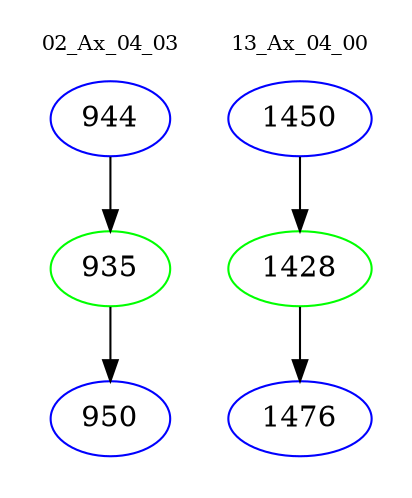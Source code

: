 digraph{
subgraph cluster_0 {
color = white
label = "02_Ax_04_03";
fontsize=10;
T0_944 [label="944", color="blue"]
T0_944 -> T0_935 [color="black"]
T0_935 [label="935", color="green"]
T0_935 -> T0_950 [color="black"]
T0_950 [label="950", color="blue"]
}
subgraph cluster_1 {
color = white
label = "13_Ax_04_00";
fontsize=10;
T1_1450 [label="1450", color="blue"]
T1_1450 -> T1_1428 [color="black"]
T1_1428 [label="1428", color="green"]
T1_1428 -> T1_1476 [color="black"]
T1_1476 [label="1476", color="blue"]
}
}
